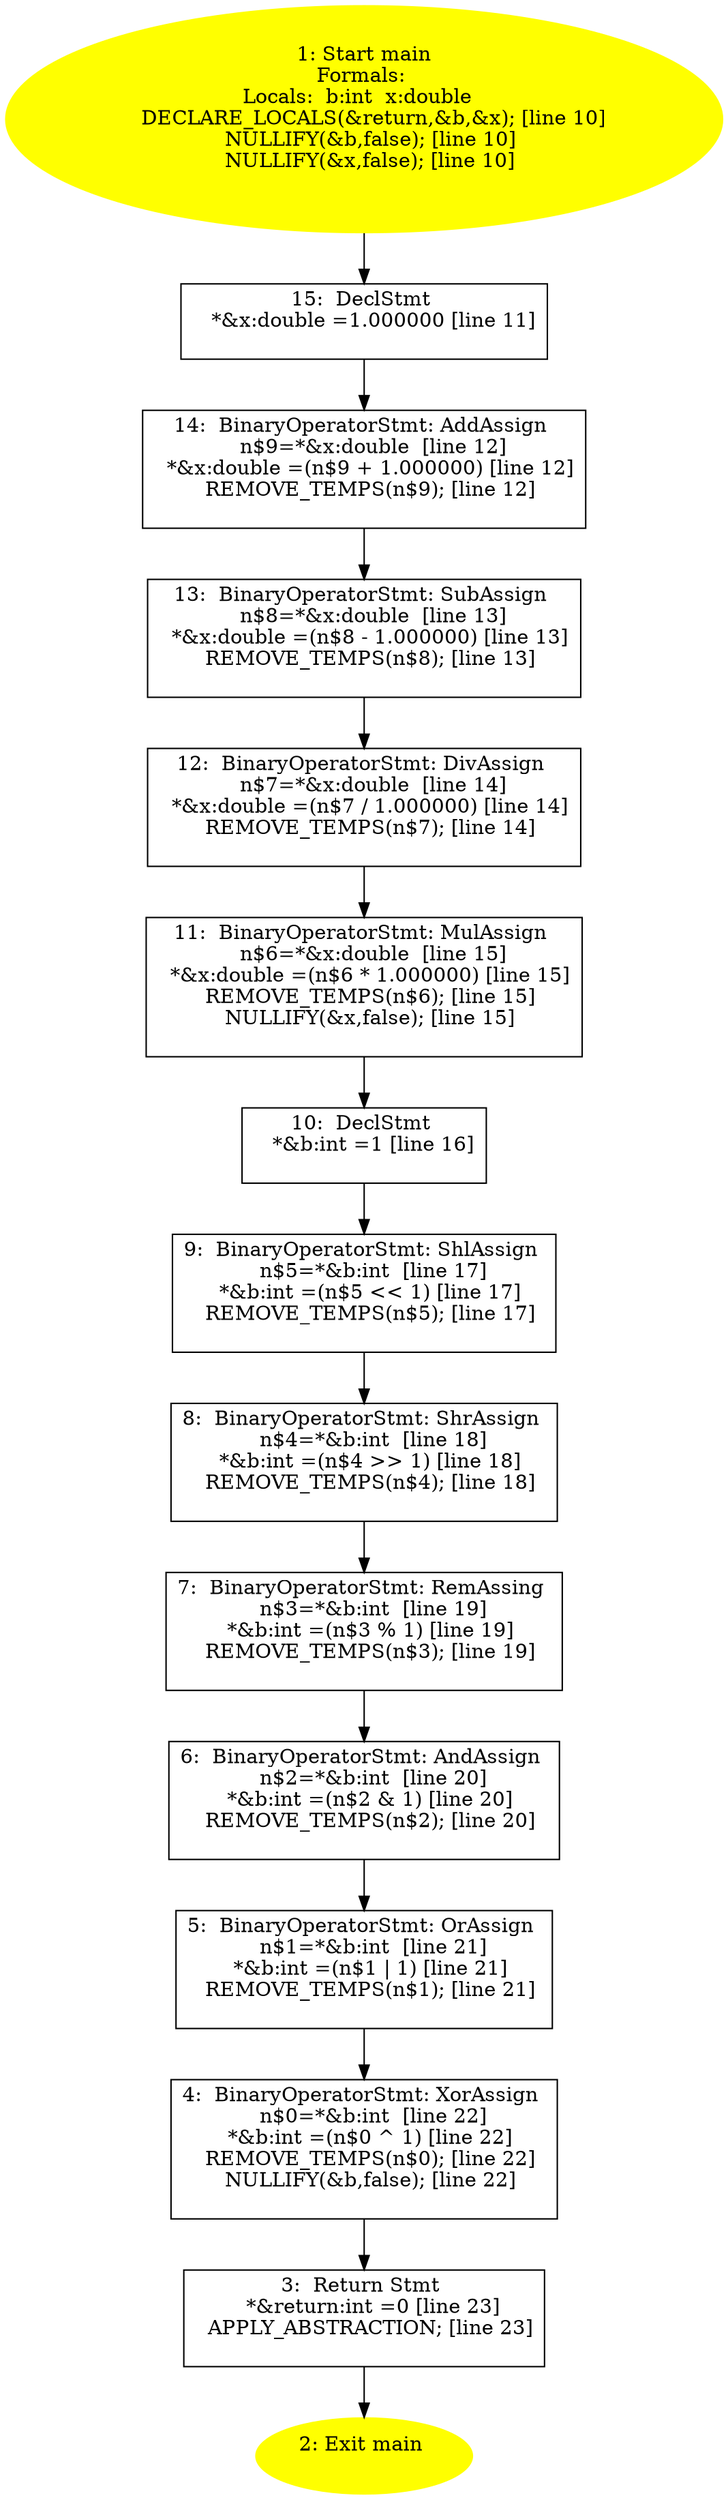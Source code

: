 digraph iCFG {
15 [label="15:  DeclStmt \n   *&x:double =1.000000 [line 11]\n " shape="box"]
	

	 15 -> 14 ;
14 [label="14:  BinaryOperatorStmt: AddAssign \n   n$9=*&x:double  [line 12]\n  *&x:double =(n$9 + 1.000000) [line 12]\n  REMOVE_TEMPS(n$9); [line 12]\n " shape="box"]
	

	 14 -> 13 ;
13 [label="13:  BinaryOperatorStmt: SubAssign \n   n$8=*&x:double  [line 13]\n  *&x:double =(n$8 - 1.000000) [line 13]\n  REMOVE_TEMPS(n$8); [line 13]\n " shape="box"]
	

	 13 -> 12 ;
12 [label="12:  BinaryOperatorStmt: DivAssign \n   n$7=*&x:double  [line 14]\n  *&x:double =(n$7 / 1.000000) [line 14]\n  REMOVE_TEMPS(n$7); [line 14]\n " shape="box"]
	

	 12 -> 11 ;
11 [label="11:  BinaryOperatorStmt: MulAssign \n   n$6=*&x:double  [line 15]\n  *&x:double =(n$6 * 1.000000) [line 15]\n  REMOVE_TEMPS(n$6); [line 15]\n  NULLIFY(&x,false); [line 15]\n " shape="box"]
	

	 11 -> 10 ;
10 [label="10:  DeclStmt \n   *&b:int =1 [line 16]\n " shape="box"]
	

	 10 -> 9 ;
9 [label="9:  BinaryOperatorStmt: ShlAssign \n   n$5=*&b:int  [line 17]\n  *&b:int =(n$5 << 1) [line 17]\n  REMOVE_TEMPS(n$5); [line 17]\n " shape="box"]
	

	 9 -> 8 ;
8 [label="8:  BinaryOperatorStmt: ShrAssign \n   n$4=*&b:int  [line 18]\n  *&b:int =(n$4 >> 1) [line 18]\n  REMOVE_TEMPS(n$4); [line 18]\n " shape="box"]
	

	 8 -> 7 ;
7 [label="7:  BinaryOperatorStmt: RemAssing \n   n$3=*&b:int  [line 19]\n  *&b:int =(n$3 % 1) [line 19]\n  REMOVE_TEMPS(n$3); [line 19]\n " shape="box"]
	

	 7 -> 6 ;
6 [label="6:  BinaryOperatorStmt: AndAssign \n   n$2=*&b:int  [line 20]\n  *&b:int =(n$2 & 1) [line 20]\n  REMOVE_TEMPS(n$2); [line 20]\n " shape="box"]
	

	 6 -> 5 ;
5 [label="5:  BinaryOperatorStmt: OrAssign \n   n$1=*&b:int  [line 21]\n  *&b:int =(n$1 | 1) [line 21]\n  REMOVE_TEMPS(n$1); [line 21]\n " shape="box"]
	

	 5 -> 4 ;
4 [label="4:  BinaryOperatorStmt: XorAssign \n   n$0=*&b:int  [line 22]\n  *&b:int =(n$0 ^ 1) [line 22]\n  REMOVE_TEMPS(n$0); [line 22]\n  NULLIFY(&b,false); [line 22]\n " shape="box"]
	

	 4 -> 3 ;
3 [label="3:  Return Stmt \n   *&return:int =0 [line 23]\n  APPLY_ABSTRACTION; [line 23]\n " shape="box"]
	

	 3 -> 2 ;
2 [label="2: Exit main \n  " color=yellow style=filled]
	

1 [label="1: Start main\nFormals: \nLocals:  b:int  x:double  \n   DECLARE_LOCALS(&return,&b,&x); [line 10]\n  NULLIFY(&b,false); [line 10]\n  NULLIFY(&x,false); [line 10]\n " color=yellow style=filled]
	

	 1 -> 15 ;
}
